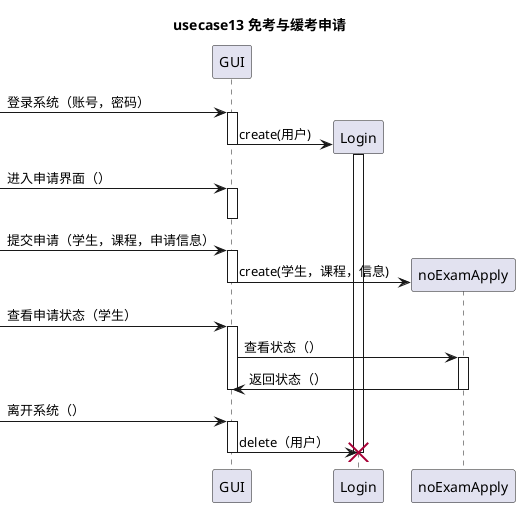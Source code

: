 @startuml
title usecase13 **免考与缓考申请**


[-> GUI : 登录系统（账号，密码）
activate GUI
create Login
GUI -> Login : create(用户)
activate Login
deactivate GUI

[-> GUI : 进入申请界面（）
activate GUI
deactivate GUI

[-> GUI : 提交申请（学生，课程，申请信息）
activate GUI
create noExamApply
GUI -> noExamApply : create(学生，课程，信息)
deactivate GUI

[-> GUI : 查看申请状态（学生）
activate GUI
GUI -> noExamApply : 查看状态（）
activate noExamApply
noExamApply -> GUI : 返回状态（）
deactivate noExamApply
deactivate GUI

[-> GUI : 离开系统（）
activate GUI

GUI -> Login : delete（用户）
destroy Login
deactivate GUI
@enduml